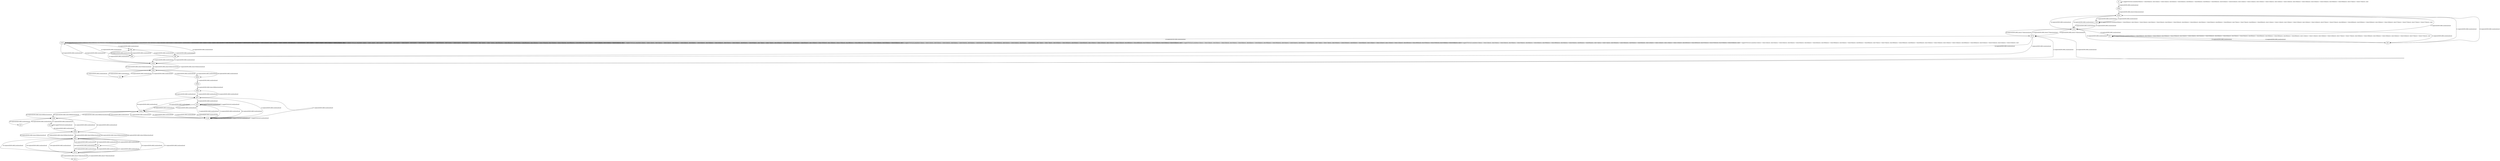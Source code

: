 # Total number of goals covered by this test: 1
# d57p --> d57m

digraph g {
"b1" -> "b1" [label = "1-toggle[TOGGLE];/null/door0[false]:=!(door0[false]); door1[false]:=!(door1[false]); door4[false]:=!(door4[false]); door6[false]:=!(door6[false]); door9[false]:=!(door9[false]); door42[false]:=!(door42[false]); door12[false]:=!(door12[false]); door13[false]:=!(door13[false]); door14[false]:=!(door14[false]); door18[false]:=!(door18[false]); door23[false]:=!(door23[false]); door58[false]:=!(door58[false]); door27[false]:=!(door27[false]); /null"];
"b1" -> "d42p" [label = "2-explore[EXPLORE];/null/null/null"];
"d42p" -> "d42m" [label = "3-explore[EXPLORE];/door42[false]/null/null"];
"d42m" -> "b59" [label = "4-explore[EXPLORE];/null/null/null"];
"b59" -> "d27p" [label = "5-explore[EXPLORE];/null/null/null"];
"d27p" -> "d27m" [label = "6-explore[EXPLORE];/door27[false]/null/null"];
"d27m" -> "b98" [label = "7-explore[EXPLORE];/null/null/null"];
"b98" -> "d9p" [label = "8-explore[EXPLORE];/null/null/null"];
"d9p" -> "b99" [label = "9-explore[EXPLORE];/null/null/null"];
"b99" -> "d9p" [label = "10-explore[EXPLORE];/null/null/null"];
"d9p" -> "b98" [label = "11-explore[EXPLORE];/null/null/null"];
"b98" -> "d33m" [label = "12-explore[EXPLORE];/null/null/null"];
"d33m" -> "d27m" [label = "13-explore[EXPLORE];/null/null/null"];
"d27m" -> "d27p" [label = "14-explore[EXPLORE];/door27[false]/null/null"];
"d27p" -> "b58" [label = "15-explore[EXPLORE];/null/null/null"];
"b58" -> "d42m" [label = "16-explore[EXPLORE];/null/null/null"];
"d42m" -> "b59" [label = "17-explore[EXPLORE];/null/null/null"];
"b59" -> "b59" [label = "18-toggle[TOGGLE];/null/door0[false]:=!(door0[false]); door1[false]:=!(door1[false]); door2[false]:=!(door2[false]); door3[false]:=!(door3[false]); door4[false]:=!(door4[false]); door5[false]:=!(door5[false]); door6[false]:=!(door6[false]); door7[false]:=!(door7[false]); door9[false]:=!(door9[false]); door11[false]:=!(door11[false]); door13[false]:=!(door13[false]); door14[false]:=!(door14[false]); door47[false]:=!(door47[false]); door48[false]:=!(door48[false]); door50[false]:=!(door50[false]); door19[false]:=!(door19[false]); door57[false]:=!(door57[false]); door27[false]:=!(door27[false]); /null"];
"b59" -> "d27p" [label = "19-explore[EXPLORE];/null/null/null"];
"d27p" -> "d42m" [label = "20-explore[EXPLORE];/null/null/null"];
"d42m" -> "b58" [label = "21-explore[EXPLORE];/null/null/null"];
"b58" -> "b57" [label = "22-explore[EXPLORE];/null/null/null"];
"b57" -> "b58" [label = "23-explore[EXPLORE];/null/null/null"];
"b58" -> "d27p" [label = "24-explore[EXPLORE];/null/null/null"];
"d27p" -> "b57" [label = "25-explore[EXPLORE];/null/null/null"];
"b57" -> "b57" [label = "26-toggle[TOGGLE];/null/door0[false]:=!(door0[false]); door1[false]:=!(door1[false]); door33[false]:=!(door33[false]); door2[false]:=!(door2[false]); door34[false]:=!(door34[false]); door4[false]:=!(door4[false]); door5[false]:=!(door5[false]); door6[false]:=!(door6[false]); door38[false]:=!(door38[false]); door9[false]:=!(door9[false]); door11[false]:=!(door11[false]); door14[false]:=!(door14[false]); door17[false]:=!(door17[false]); door18[false]:=!(door18[false]); door19[false]:=!(door19[false]); door24[false]:=!(door24[false]); door27[false]:=!(door27[false]); /null"];
"b57" -> "d42m" [label = "27-explore[EXPLORE];/null/null/null"];
"d42m" -> "d27p" [label = "28-explore[EXPLORE];/null/null/null"];
"d27p" -> "d27m" [label = "29-explore[EXPLORE];/door27[false]/null/null"];
"d27m" -> "b100" [label = "30-explore[EXPLORE];/null/null/null"];
"b100" -> "d9p" [label = "31-explore[EXPLORE];/null/null/null"];
"d9p" -> "d33m" [label = "32-explore[EXPLORE];/null/null/null"];
"d33m" -> "d27m" [label = "33-explore[EXPLORE];/null/null/null"];
"d27m" -> "b98" [label = "34-explore[EXPLORE];/null/null/null"];
"b98" -> "d33m" [label = "35-explore[EXPLORE];/null/null/null"];
"d33m" -> "d33p" [label = "36-explore[EXPLORE];/door33[false]/null/null"];
"d33p" -> "d33m" [label = "37-explore[EXPLORE];/door33[false]/null/null"];
"d33m" -> "b100" [label = "38-explore[EXPLORE];/null/null/null"];
"b100" -> "b100" [label = "39-toggle[TOGGLE];/null/door1[false]:=!(door1[false]); door2[false]:=!(door2[false]); door3[false]:=!(door3[false]); door4[false]:=!(door4[false]); door36[false]:=!(door36[false]); door5[false]:=!(door5[false]); door6[false]:=!(door6[false]); door7[false]:=!(door7[false]); door39[false]:=!(door39[false]); door9[false]:=!(door9[false]); door10[false]:=!(door10[false]); door13[false]:=!(door13[false]); door49[false]:=!(door49[false]); door52[false]:=!(door52[false]); door22[false]:=!(door22[false]); /null"];
"b100" -> "b100" [label = "40-toggle[TOGGLE];/null/door1[false]:=!(door1[false]); door2[false]:=!(door2[false]); door3[false]:=!(door3[false]); door4[false]:=!(door4[false]); door36[false]:=!(door36[false]); door5[false]:=!(door5[false]); door6[false]:=!(door6[false]); door7[false]:=!(door7[false]); door39[false]:=!(door39[false]); door9[false]:=!(door9[false]); door10[false]:=!(door10[false]); door13[false]:=!(door13[false]); door49[false]:=!(door49[false]); door52[false]:=!(door52[false]); door22[false]:=!(door22[false]); /null"];
"b100" -> "b100" [label = "41-toggle[TOGGLE];/null/door1[false]:=!(door1[false]); door2[false]:=!(door2[false]); door3[false]:=!(door3[false]); door4[false]:=!(door4[false]); door36[false]:=!(door36[false]); door5[false]:=!(door5[false]); door6[false]:=!(door6[false]); door7[false]:=!(door7[false]); door39[false]:=!(door39[false]); door9[false]:=!(door9[false]); door10[false]:=!(door10[false]); door13[false]:=!(door13[false]); door49[false]:=!(door49[false]); door52[false]:=!(door52[false]); door22[false]:=!(door22[false]); /null"];
"b100" -> "b99" [label = "42-explore[EXPLORE];/null/null/null"];
"b99" -> "b100" [label = "43-explore[EXPLORE];/null/null/null"];
"b100" -> "b100" [label = "44-toggle[TOGGLE];/null/door1[false]:=!(door1[false]); door2[false]:=!(door2[false]); door3[false]:=!(door3[false]); door4[false]:=!(door4[false]); door36[false]:=!(door36[false]); door5[false]:=!(door5[false]); door6[false]:=!(door6[false]); door7[false]:=!(door7[false]); door39[false]:=!(door39[false]); door9[false]:=!(door9[false]); door10[false]:=!(door10[false]); door13[false]:=!(door13[false]); door49[false]:=!(door49[false]); door52[false]:=!(door52[false]); door22[false]:=!(door22[false]); /null"];
"b100" -> "b100" [label = "45-toggle[TOGGLE];/null/door1[false]:=!(door1[false]); door2[false]:=!(door2[false]); door3[false]:=!(door3[false]); door4[false]:=!(door4[false]); door36[false]:=!(door36[false]); door5[false]:=!(door5[false]); door6[false]:=!(door6[false]); door7[false]:=!(door7[false]); door39[false]:=!(door39[false]); door9[false]:=!(door9[false]); door10[false]:=!(door10[false]); door13[false]:=!(door13[false]); door49[false]:=!(door49[false]); door52[false]:=!(door52[false]); door22[false]:=!(door22[false]); /null"];
"b100" -> "b100" [label = "46-toggle[TOGGLE];/null/door1[false]:=!(door1[false]); door2[false]:=!(door2[false]); door3[false]:=!(door3[false]); door4[false]:=!(door4[false]); door36[false]:=!(door36[false]); door5[false]:=!(door5[false]); door6[false]:=!(door6[false]); door7[false]:=!(door7[false]); door39[false]:=!(door39[false]); door9[false]:=!(door9[false]); door10[false]:=!(door10[false]); door13[false]:=!(door13[false]); door49[false]:=!(door49[false]); door52[false]:=!(door52[false]); door22[false]:=!(door22[false]); /null"];
"b100" -> "b100" [label = "47-toggle[TOGGLE];/null/door1[false]:=!(door1[false]); door2[false]:=!(door2[false]); door3[false]:=!(door3[false]); door4[false]:=!(door4[false]); door36[false]:=!(door36[false]); door5[false]:=!(door5[false]); door6[false]:=!(door6[false]); door7[false]:=!(door7[false]); door39[false]:=!(door39[false]); door9[false]:=!(door9[false]); door10[false]:=!(door10[false]); door13[false]:=!(door13[false]); door49[false]:=!(door49[false]); door52[false]:=!(door52[false]); door22[false]:=!(door22[false]); /null"];
"b100" -> "d33m" [label = "48-explore[EXPLORE];/null/null/null"];
"d33m" -> "d33p" [label = "49-explore[EXPLORE];/door33[false]/null/null"];
"d33p" -> "b6" [label = "50-explore[EXPLORE];/null/null/null"];
"b6" -> "d33p" [label = "51-explore[EXPLORE];/null/null/null"];
"d33p" -> "b6" [label = "52-explore[EXPLORE];/null/null/null"];
"b6" -> "d33p" [label = "53-explore[EXPLORE];/null/null/null"];
"d33p" -> "d40m" [label = "54-explore[EXPLORE];/null/null/null"];
"d40m" -> "d33p" [label = "55-explore[EXPLORE];/null/null/null"];
"d33p" -> "d40m" [label = "56-explore[EXPLORE];/null/null/null"];
"d40m" -> "d39m" [label = "57-explore[EXPLORE];/null/null/null"];
"d39m" -> "d39p" [label = "58-explore[EXPLORE];/door39[false]/null/null"];
"d39p" -> "gf15" [label = "59-explore[EXPLORE];/null/null/null"];
"gf15" -> "d48m" [label = "60-explore[EXPLORE];/null/null/null"];
"d48m" -> "b140" [label = "61-explore[EXPLORE];/null/null/null"];
"b140" -> "b140" [label = "62-toggle[TOGGLE];/null/null/null"];
"b140" -> "b141" [label = "63-explore[EXPLORE];/null/null/null"];
"b141" -> "b141" [label = "64-toggle[TOGGLE];/null/null/null"];
"b141" -> "d48m" [label = "65-explore[EXPLORE];/null/null/null"];
"d48m" -> "gf15" [label = "66-explore[EXPLORE];/null/null/null"];
"gf15" -> "b140" [label = "67-explore[EXPLORE];/null/null/null"];
"b140" -> "b140" [label = "68-toggle[TOGGLE];/null/null/null"];
"b140" -> "d48m" [label = "69-explore[EXPLORE];/null/null/null"];
"d48m" -> "b140" [label = "70-explore[EXPLORE];/null/null/null"];
"b140" -> "b140" [label = "71-toggle[TOGGLE];/null/null/null"];
"b140" -> "b141" [label = "72-explore[EXPLORE];/null/null/null"];
"b141" -> "b141" [label = "73-toggle[TOGGLE];/null/null/null"];
"b141" -> "b140" [label = "74-explore[EXPLORE];/null/null/null"];
"b140" -> "gf15" [label = "75-explore[EXPLORE];/null/null/null"];
"gf15" -> "d39p" [label = "76-explore[EXPLORE];/null/null/null"];
"d39p" -> "gf15" [label = "77-explore[EXPLORE];/null/null/null"];
"gf15" -> "b141" [label = "78-explore[EXPLORE];/null/null/null"];
"b141" -> "d48m" [label = "79-explore[EXPLORE];/null/null/null"];
"d48m" -> "b140" [label = "80-explore[EXPLORE];/null/null/null"];
"b140" -> "d48m" [label = "81-explore[EXPLORE];/null/null/null"];
"d48m" -> "d48p" [label = "82-explore[EXPLORE];/door48[false]/null/null"];
"d48p" -> "b18" [label = "83-explore[EXPLORE];/null/null/null"];
"b18" -> "d48p" [label = "84-explore[EXPLORE];/null/null/null"];
"d48p" -> "d48m" [label = "85-explore[EXPLORE];/door48[false]/null/null"];
"d48m" -> "d48p" [label = "86-explore[EXPLORE];/door48[false]/null/null"];
"d48p" -> "b19" [label = "87-explore[EXPLORE];/null/null/null"];
"b19" -> "b19" [label = "88-toggle[TOGGLE];/null/null/null"];
"b19" -> "d50m" [label = "89-explore[EXPLORE];/null/null/null"];
"d50m" -> "d48p" [label = "90-explore[EXPLORE];/null/null/null"];
"d48p" -> "d50m" [label = "91-explore[EXPLORE];/null/null/null"];
"d50m" -> "d50p" [label = "92-explore[EXPLORE];/door50[false]/null/null"];
"d50p" -> "d57m" [label = "93-explore[EXPLORE];/null/null/null"];
"d57m" -> "b8" [label = "94-explore[EXPLORE];/null/null/null"];
"b8" -> "d50p" [label = "95-explore[EXPLORE];/null/null/null"];
"d50p" -> "d50m" [label = "96-explore[EXPLORE];/door50[false]/null/null"];
"d50m" -> "d50p" [label = "97-explore[EXPLORE];/door50[false]/null/null"];
"d50p" -> "d50m" [label = "98-explore[EXPLORE];/door50[false]/null/null"];
"d50m" -> "d50p" [label = "99-explore[EXPLORE];/door50[false]/null/null"];
"d50p" -> "d57m" [label = "100-explore[EXPLORE];/null/null/null"];
"d57m" -> "b8" [label = "101-explore[EXPLORE];/null/null/null"];
"b8" -> "d57m" [label = "102-explore[EXPLORE];/null/null/null"];
"d57m" -> "d50p" [label = "103-explore[EXPLORE];/null/null/null"];
"d50p" -> "b8" [label = "104-explore[EXPLORE];/null/null/null"];
"b8" -> "d50p" [label = "105-explore[EXPLORE];/null/null/null"];
"d50p" -> "d57m" [label = "106-explore[EXPLORE];/null/null/null"];
"d57m" -> "d50p" [label = "107-explore[EXPLORE];/null/null/null"];
"d50p" -> "d57m" [label = "108-explore[EXPLORE];/null/null/null"];
"d57m" -> "d57p" [label = "109-explore[EXPLORE];/door57[false]/null/null"];
"d57p" -> "d57m" [label = "110-explore[EXPLORE];/door57[false]/null/null"];
}